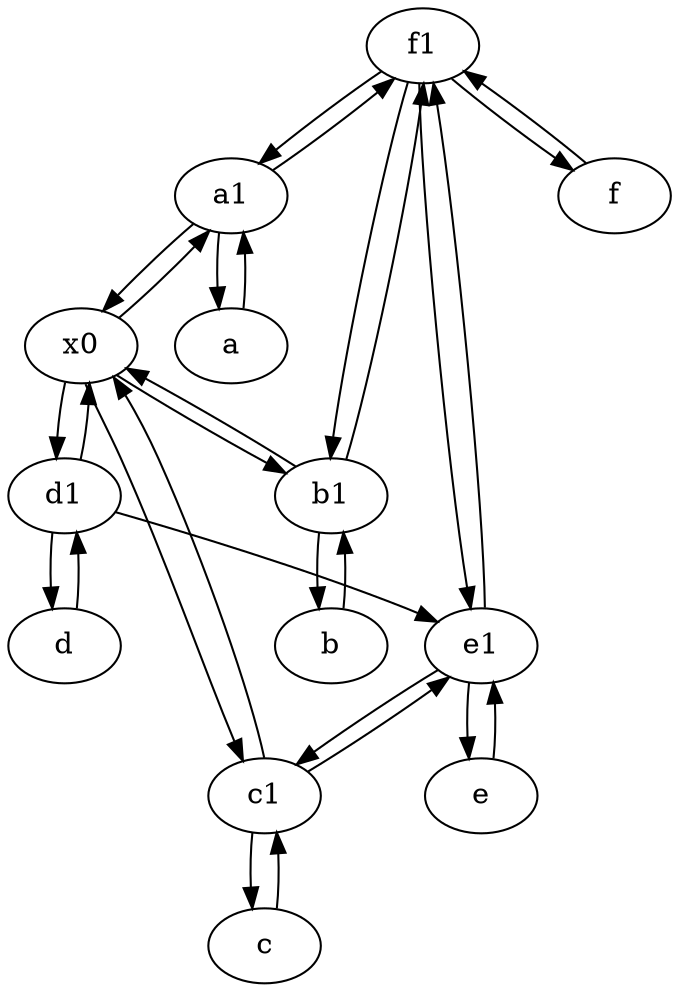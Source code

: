 digraph  {
	f1;
	d1 [pos="25,30!"];
	c [pos="20,10!"];
	c1 [pos="30,15!"];
	x0;
	a1 [pos="40,15!"];
	b [pos="50,20!"];
	f [pos="15,45!"];
	e1 [pos="25,45!"];
	e [pos="30,50!"];
	b1 [pos="45,20!"];
	d [pos="20,30!"];
	a [pos="40,10!"];
	f1 -> f;
	d1 -> x0;
	f1 -> a1;
	b1 -> f1;
	a1 -> f1;
	x0 -> d1;
	d -> d1;
	c -> c1;
	e -> e1;
	c1 -> c;
	x0 -> c1;
	b1 -> b;
	c1 -> x0;
	d1 -> e1;
	x0 -> b1;
	c1 -> e1;
	a1 -> a;
	e1 -> f1;
	e1 -> e;
	b1 -> x0;
	e1 -> c1;
	b -> b1;
	a -> a1;
	a1 -> x0;
	d1 -> d;
	f -> f1;
	x0 -> a1;
	f1 -> e1;
	f1 -> b1;

	}